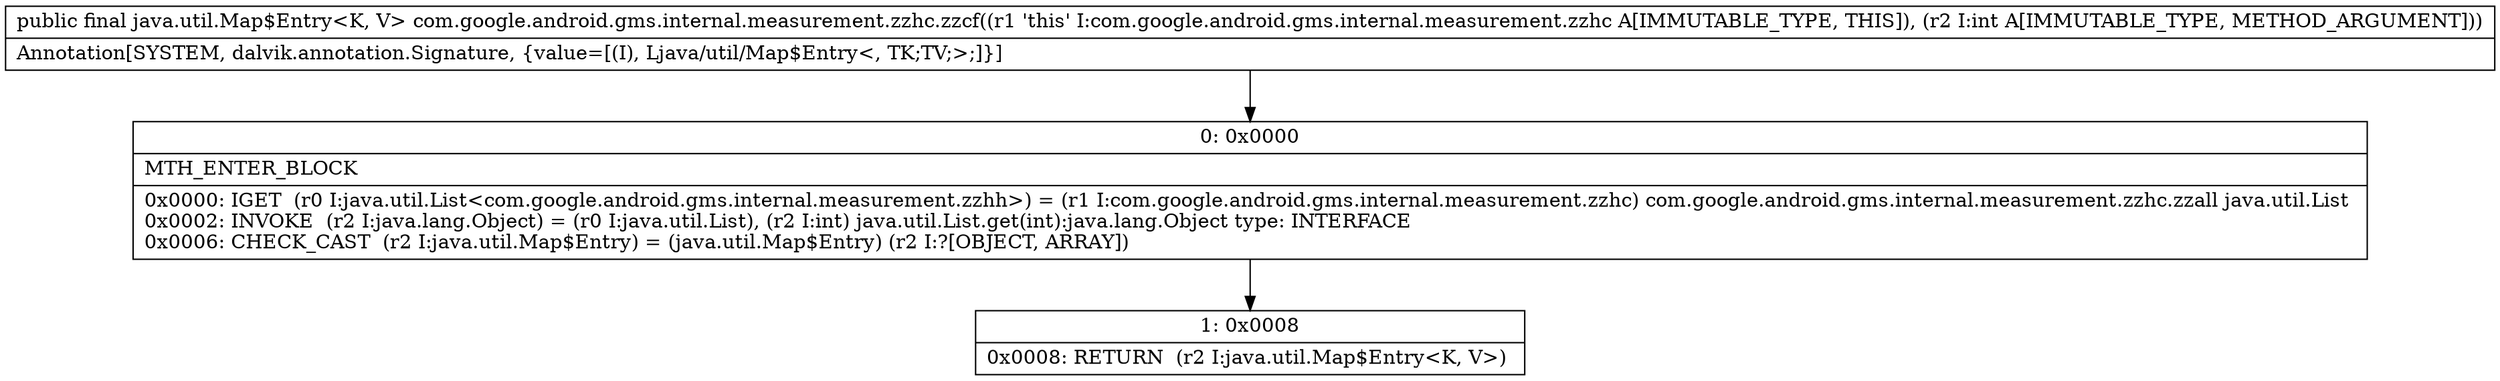 digraph "CFG forcom.google.android.gms.internal.measurement.zzhc.zzcf(I)Ljava\/util\/Map$Entry;" {
Node_0 [shape=record,label="{0\:\ 0x0000|MTH_ENTER_BLOCK\l|0x0000: IGET  (r0 I:java.util.List\<com.google.android.gms.internal.measurement.zzhh\>) = (r1 I:com.google.android.gms.internal.measurement.zzhc) com.google.android.gms.internal.measurement.zzhc.zzall java.util.List \l0x0002: INVOKE  (r2 I:java.lang.Object) = (r0 I:java.util.List), (r2 I:int) java.util.List.get(int):java.lang.Object type: INTERFACE \l0x0006: CHECK_CAST  (r2 I:java.util.Map$Entry) = (java.util.Map$Entry) (r2 I:?[OBJECT, ARRAY]) \l}"];
Node_1 [shape=record,label="{1\:\ 0x0008|0x0008: RETURN  (r2 I:java.util.Map$Entry\<K, V\>) \l}"];
MethodNode[shape=record,label="{public final java.util.Map$Entry\<K, V\> com.google.android.gms.internal.measurement.zzhc.zzcf((r1 'this' I:com.google.android.gms.internal.measurement.zzhc A[IMMUTABLE_TYPE, THIS]), (r2 I:int A[IMMUTABLE_TYPE, METHOD_ARGUMENT]))  | Annotation[SYSTEM, dalvik.annotation.Signature, \{value=[(I), Ljava\/util\/Map$Entry\<, TK;TV;\>;]\}]\l}"];
MethodNode -> Node_0;
Node_0 -> Node_1;
}

